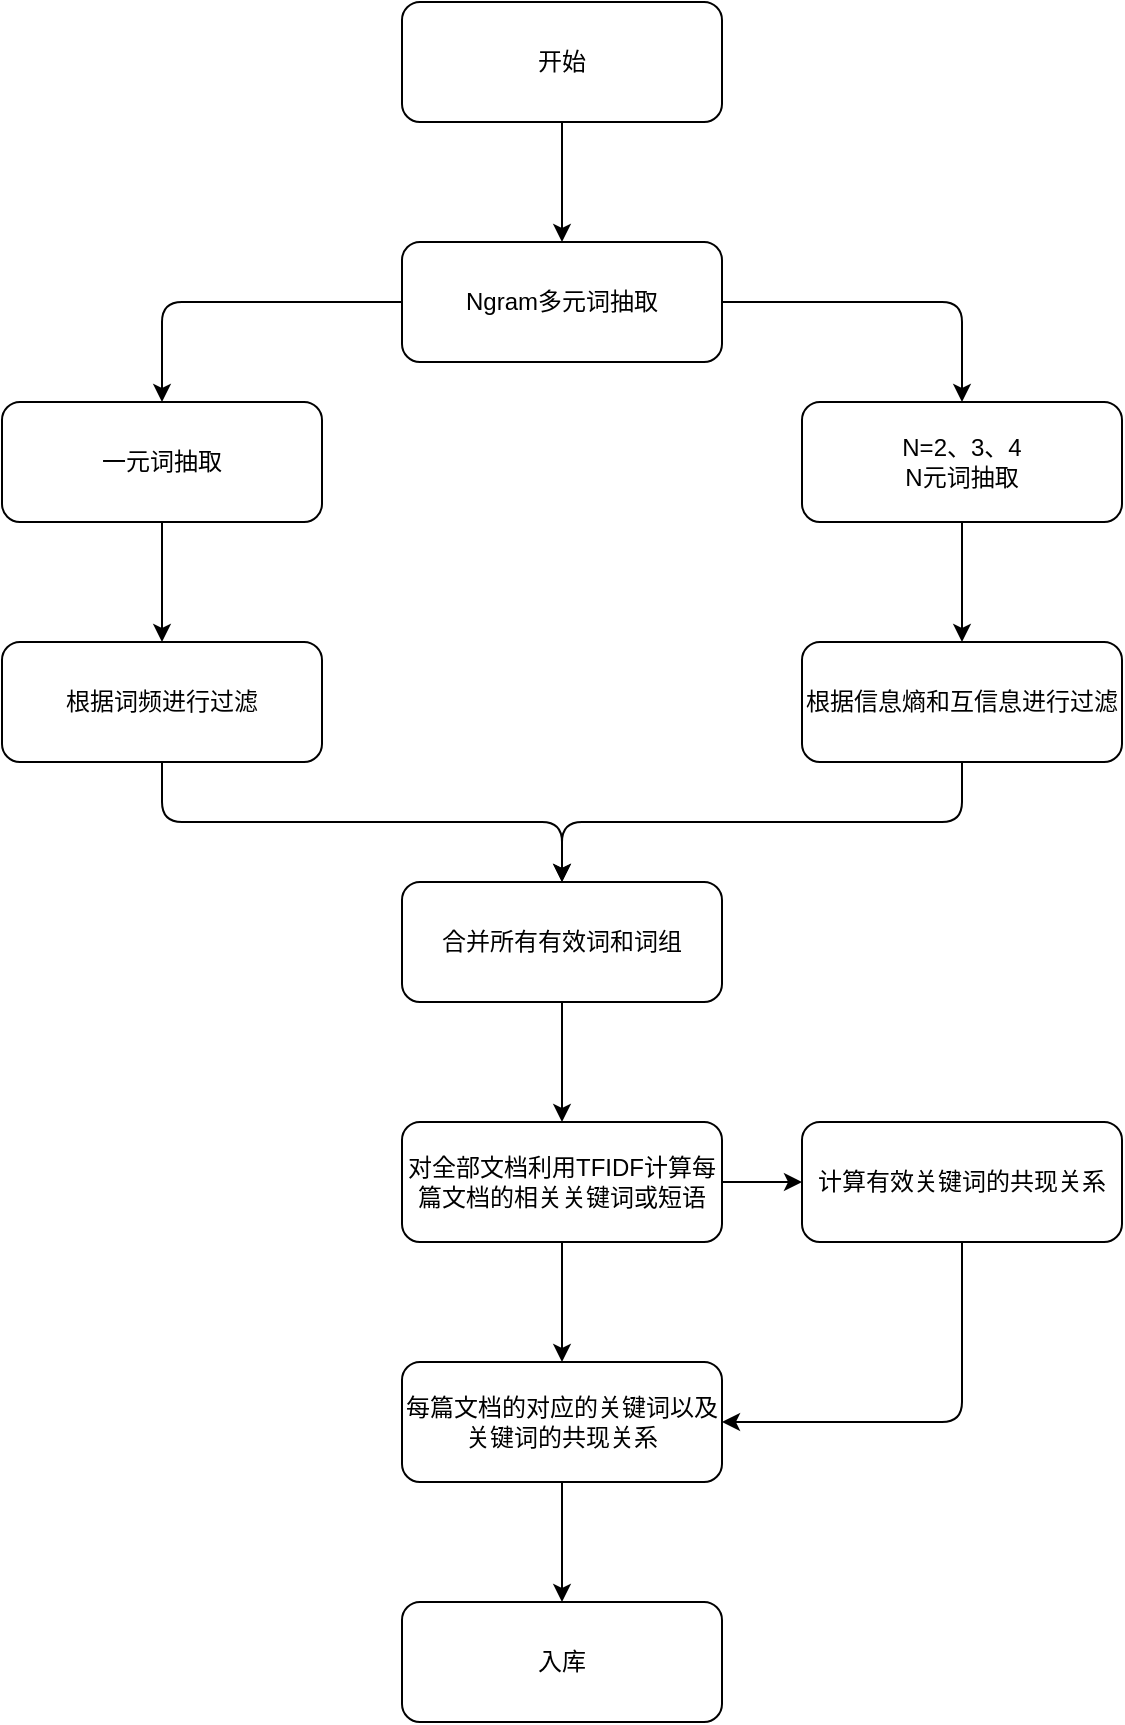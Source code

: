 <mxfile version="15.5.9" type="github">
  <diagram id="n3uPvzGnpjgBGxto84hB" name="第 1 页">
    <mxGraphModel dx="1422" dy="762" grid="1" gridSize="10" guides="1" tooltips="1" connect="1" arrows="1" fold="1" page="0" pageScale="1" pageWidth="827" pageHeight="1169" math="0" shadow="0">
      <root>
        <mxCell id="0" />
        <mxCell id="1" parent="0" />
        <mxCell id="bBLVaku7CDZ6ekD5Zjrd-3" style="edgeStyle=orthogonalEdgeStyle;rounded=1;orthogonalLoop=1;jettySize=auto;html=1;exitX=0.5;exitY=1;exitDx=0;exitDy=0;" edge="1" parent="1" source="bBLVaku7CDZ6ekD5Zjrd-1" target="bBLVaku7CDZ6ekD5Zjrd-2">
          <mxGeometry relative="1" as="geometry" />
        </mxCell>
        <mxCell id="bBLVaku7CDZ6ekD5Zjrd-1" value="开始" style="rounded=1;whiteSpace=wrap;html=1;" vertex="1" parent="1">
          <mxGeometry x="480" y="40" width="160" height="60" as="geometry" />
        </mxCell>
        <mxCell id="bBLVaku7CDZ6ekD5Zjrd-6" style="edgeStyle=orthogonalEdgeStyle;rounded=1;orthogonalLoop=1;jettySize=auto;html=1;exitX=0;exitY=0.5;exitDx=0;exitDy=0;entryX=0.5;entryY=0;entryDx=0;entryDy=0;" edge="1" parent="1" source="bBLVaku7CDZ6ekD5Zjrd-2" target="bBLVaku7CDZ6ekD5Zjrd-4">
          <mxGeometry relative="1" as="geometry" />
        </mxCell>
        <mxCell id="bBLVaku7CDZ6ekD5Zjrd-7" style="edgeStyle=orthogonalEdgeStyle;rounded=1;orthogonalLoop=1;jettySize=auto;html=1;exitX=1;exitY=0.5;exitDx=0;exitDy=0;entryX=0.5;entryY=0;entryDx=0;entryDy=0;" edge="1" parent="1" source="bBLVaku7CDZ6ekD5Zjrd-2" target="bBLVaku7CDZ6ekD5Zjrd-5">
          <mxGeometry relative="1" as="geometry" />
        </mxCell>
        <mxCell id="bBLVaku7CDZ6ekD5Zjrd-2" value="Ngram多元词抽取" style="rounded=1;whiteSpace=wrap;html=1;" vertex="1" parent="1">
          <mxGeometry x="480" y="160" width="160" height="60" as="geometry" />
        </mxCell>
        <mxCell id="bBLVaku7CDZ6ekD5Zjrd-9" style="edgeStyle=orthogonalEdgeStyle;rounded=1;orthogonalLoop=1;jettySize=auto;html=1;exitX=0.5;exitY=1;exitDx=0;exitDy=0;entryX=0.5;entryY=0;entryDx=0;entryDy=0;" edge="1" parent="1" source="bBLVaku7CDZ6ekD5Zjrd-4" target="bBLVaku7CDZ6ekD5Zjrd-8">
          <mxGeometry relative="1" as="geometry" />
        </mxCell>
        <mxCell id="bBLVaku7CDZ6ekD5Zjrd-4" value="一元词抽取" style="rounded=1;whiteSpace=wrap;html=1;" vertex="1" parent="1">
          <mxGeometry x="280" y="240" width="160" height="60" as="geometry" />
        </mxCell>
        <mxCell id="bBLVaku7CDZ6ekD5Zjrd-11" style="edgeStyle=orthogonalEdgeStyle;rounded=1;orthogonalLoop=1;jettySize=auto;html=1;exitX=0.5;exitY=1;exitDx=0;exitDy=0;entryX=0.5;entryY=0;entryDx=0;entryDy=0;" edge="1" parent="1" source="bBLVaku7CDZ6ekD5Zjrd-5" target="bBLVaku7CDZ6ekD5Zjrd-10">
          <mxGeometry relative="1" as="geometry" />
        </mxCell>
        <mxCell id="bBLVaku7CDZ6ekD5Zjrd-5" value="N=2、3、4&lt;br&gt;N元词抽取" style="rounded=1;whiteSpace=wrap;html=1;" vertex="1" parent="1">
          <mxGeometry x="680" y="240" width="160" height="60" as="geometry" />
        </mxCell>
        <mxCell id="bBLVaku7CDZ6ekD5Zjrd-13" style="edgeStyle=orthogonalEdgeStyle;rounded=1;orthogonalLoop=1;jettySize=auto;html=1;exitX=0.5;exitY=1;exitDx=0;exitDy=0;entryX=0.5;entryY=0;entryDx=0;entryDy=0;" edge="1" parent="1" source="bBLVaku7CDZ6ekD5Zjrd-8" target="bBLVaku7CDZ6ekD5Zjrd-12">
          <mxGeometry relative="1" as="geometry" />
        </mxCell>
        <mxCell id="bBLVaku7CDZ6ekD5Zjrd-8" value="根据词频进行过滤" style="rounded=1;whiteSpace=wrap;html=1;" vertex="1" parent="1">
          <mxGeometry x="280" y="360" width="160" height="60" as="geometry" />
        </mxCell>
        <mxCell id="bBLVaku7CDZ6ekD5Zjrd-14" style="edgeStyle=orthogonalEdgeStyle;rounded=1;orthogonalLoop=1;jettySize=auto;html=1;exitX=0.5;exitY=1;exitDx=0;exitDy=0;entryX=0.5;entryY=0;entryDx=0;entryDy=0;" edge="1" parent="1" source="bBLVaku7CDZ6ekD5Zjrd-10" target="bBLVaku7CDZ6ekD5Zjrd-12">
          <mxGeometry relative="1" as="geometry">
            <mxPoint x="540" y="480" as="targetPoint" />
          </mxGeometry>
        </mxCell>
        <mxCell id="bBLVaku7CDZ6ekD5Zjrd-10" value="根据信息熵和互信息进行过滤" style="rounded=1;whiteSpace=wrap;html=1;" vertex="1" parent="1">
          <mxGeometry x="680" y="360" width="160" height="60" as="geometry" />
        </mxCell>
        <mxCell id="bBLVaku7CDZ6ekD5Zjrd-16" style="edgeStyle=orthogonalEdgeStyle;rounded=1;orthogonalLoop=1;jettySize=auto;html=1;exitX=0.5;exitY=1;exitDx=0;exitDy=0;" edge="1" parent="1" source="bBLVaku7CDZ6ekD5Zjrd-12" target="bBLVaku7CDZ6ekD5Zjrd-15">
          <mxGeometry relative="1" as="geometry" />
        </mxCell>
        <mxCell id="bBLVaku7CDZ6ekD5Zjrd-12" value="合并所有有效词和词组" style="rounded=1;whiteSpace=wrap;html=1;" vertex="1" parent="1">
          <mxGeometry x="480" y="480" width="160" height="60" as="geometry" />
        </mxCell>
        <mxCell id="bBLVaku7CDZ6ekD5Zjrd-18" style="edgeStyle=orthogonalEdgeStyle;rounded=1;orthogonalLoop=1;jettySize=auto;html=1;exitX=1;exitY=0.5;exitDx=0;exitDy=0;entryX=0;entryY=0.5;entryDx=0;entryDy=0;" edge="1" parent="1" source="bBLVaku7CDZ6ekD5Zjrd-15" target="bBLVaku7CDZ6ekD5Zjrd-17">
          <mxGeometry relative="1" as="geometry" />
        </mxCell>
        <mxCell id="bBLVaku7CDZ6ekD5Zjrd-20" style="edgeStyle=orthogonalEdgeStyle;rounded=1;orthogonalLoop=1;jettySize=auto;html=1;exitX=0.5;exitY=1;exitDx=0;exitDy=0;entryX=0.5;entryY=0;entryDx=0;entryDy=0;" edge="1" parent="1" source="bBLVaku7CDZ6ekD5Zjrd-15" target="bBLVaku7CDZ6ekD5Zjrd-19">
          <mxGeometry relative="1" as="geometry" />
        </mxCell>
        <mxCell id="bBLVaku7CDZ6ekD5Zjrd-15" value="对全部文档利用TFIDF计算每篇文档的相关关键词或短语" style="rounded=1;whiteSpace=wrap;html=1;" vertex="1" parent="1">
          <mxGeometry x="480" y="600" width="160" height="60" as="geometry" />
        </mxCell>
        <mxCell id="bBLVaku7CDZ6ekD5Zjrd-21" style="edgeStyle=orthogonalEdgeStyle;rounded=1;orthogonalLoop=1;jettySize=auto;html=1;exitX=0.5;exitY=1;exitDx=0;exitDy=0;entryX=1;entryY=0.5;entryDx=0;entryDy=0;" edge="1" parent="1" source="bBLVaku7CDZ6ekD5Zjrd-17" target="bBLVaku7CDZ6ekD5Zjrd-19">
          <mxGeometry relative="1" as="geometry" />
        </mxCell>
        <mxCell id="bBLVaku7CDZ6ekD5Zjrd-17" value="计算有效关键词的共现关系" style="rounded=1;whiteSpace=wrap;html=1;" vertex="1" parent="1">
          <mxGeometry x="680" y="600" width="160" height="60" as="geometry" />
        </mxCell>
        <mxCell id="bBLVaku7CDZ6ekD5Zjrd-23" style="edgeStyle=orthogonalEdgeStyle;rounded=1;orthogonalLoop=1;jettySize=auto;html=1;exitX=0.5;exitY=1;exitDx=0;exitDy=0;entryX=0.5;entryY=0;entryDx=0;entryDy=0;" edge="1" parent="1" source="bBLVaku7CDZ6ekD5Zjrd-19" target="bBLVaku7CDZ6ekD5Zjrd-22">
          <mxGeometry relative="1" as="geometry" />
        </mxCell>
        <mxCell id="bBLVaku7CDZ6ekD5Zjrd-19" value="每篇文档的对应的关键词以及关键词的共现关系" style="rounded=1;whiteSpace=wrap;html=1;" vertex="1" parent="1">
          <mxGeometry x="480" y="720" width="160" height="60" as="geometry" />
        </mxCell>
        <mxCell id="bBLVaku7CDZ6ekD5Zjrd-22" value="入库" style="rounded=1;whiteSpace=wrap;html=1;" vertex="1" parent="1">
          <mxGeometry x="480" y="840" width="160" height="60" as="geometry" />
        </mxCell>
      </root>
    </mxGraphModel>
  </diagram>
</mxfile>
